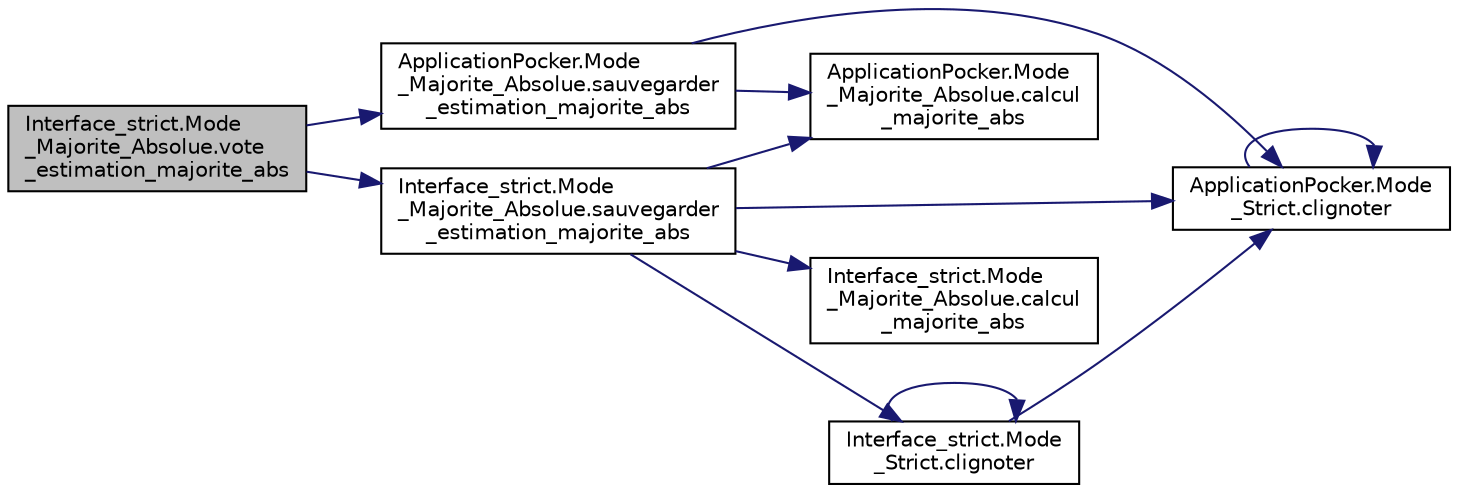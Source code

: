 digraph "Interface_strict.Mode_Majorite_Absolue.vote_estimation_majorite_abs"
{
  edge [fontname="Helvetica",fontsize="10",labelfontname="Helvetica",labelfontsize="10"];
  node [fontname="Helvetica",fontsize="10",shape=record];
  rankdir="LR";
  Node25 [label="Interface_strict.Mode\l_Majorite_Absolue.vote\l_estimation_majorite_abs",height=0.2,width=0.4,color="black", fillcolor="grey75", style="filled", fontcolor="black"];
  Node25 -> Node26 [color="midnightblue",fontsize="10",style="solid",fontname="Helvetica"];
  Node26 [label="ApplicationPocker.Mode\l_Majorite_Absolue.sauvegarder\l_estimation_majorite_abs",height=0.2,width=0.4,color="black", fillcolor="white", style="filled",URL="$class_application_pocker_1_1_mode___majorite___absolue.html#a6c809fe97c29a5cdcd307b5b68043477"];
  Node26 -> Node27 [color="midnightblue",fontsize="10",style="solid",fontname="Helvetica"];
  Node27 [label="ApplicationPocker.Mode\l_Majorite_Absolue.calcul\l_majorite_abs",height=0.2,width=0.4,color="black", fillcolor="white", style="filled",URL="$class_application_pocker_1_1_mode___majorite___absolue.html#a26a1bf72c0c23809694975da5a11a699"];
  Node26 -> Node28 [color="midnightblue",fontsize="10",style="solid",fontname="Helvetica"];
  Node28 [label="ApplicationPocker.Mode\l_Strict.clignoter",height=0.2,width=0.4,color="black", fillcolor="white", style="filled",URL="$class_application_pocker_1_1_mode___strict.html#a843a41abde8f3149546359546840d74a"];
  Node28 -> Node28 [color="midnightblue",fontsize="10",style="solid",fontname="Helvetica"];
  Node25 -> Node29 [color="midnightblue",fontsize="10",style="solid",fontname="Helvetica"];
  Node29 [label="Interface_strict.Mode\l_Majorite_Absolue.sauvegarder\l_estimation_majorite_abs",height=0.2,width=0.4,color="black", fillcolor="white", style="filled",URL="$class_interface__strict_1_1_mode___majorite___absolue.html#a909ef2c82e78f56caf634a6733c63fe9"];
  Node29 -> Node27 [color="midnightblue",fontsize="10",style="solid",fontname="Helvetica"];
  Node29 -> Node30 [color="midnightblue",fontsize="10",style="solid",fontname="Helvetica"];
  Node30 [label="Interface_strict.Mode\l_Majorite_Absolue.calcul\l_majorite_abs",height=0.2,width=0.4,color="black", fillcolor="white", style="filled",URL="$class_interface__strict_1_1_mode___majorite___absolue.html#abcde93781f3bf3ae1970bcf3bb96d675"];
  Node29 -> Node28 [color="midnightblue",fontsize="10",style="solid",fontname="Helvetica"];
  Node29 -> Node31 [color="midnightblue",fontsize="10",style="solid",fontname="Helvetica"];
  Node31 [label="Interface_strict.Mode\l_Strict.clignoter",height=0.2,width=0.4,color="black", fillcolor="white", style="filled",URL="$class_interface__strict_1_1_mode___strict.html#a4e861610380efa3bf23ac3e7c2ecdac7"];
  Node31 -> Node28 [color="midnightblue",fontsize="10",style="solid",fontname="Helvetica"];
  Node31 -> Node31 [color="midnightblue",fontsize="10",style="solid",fontname="Helvetica"];
}

